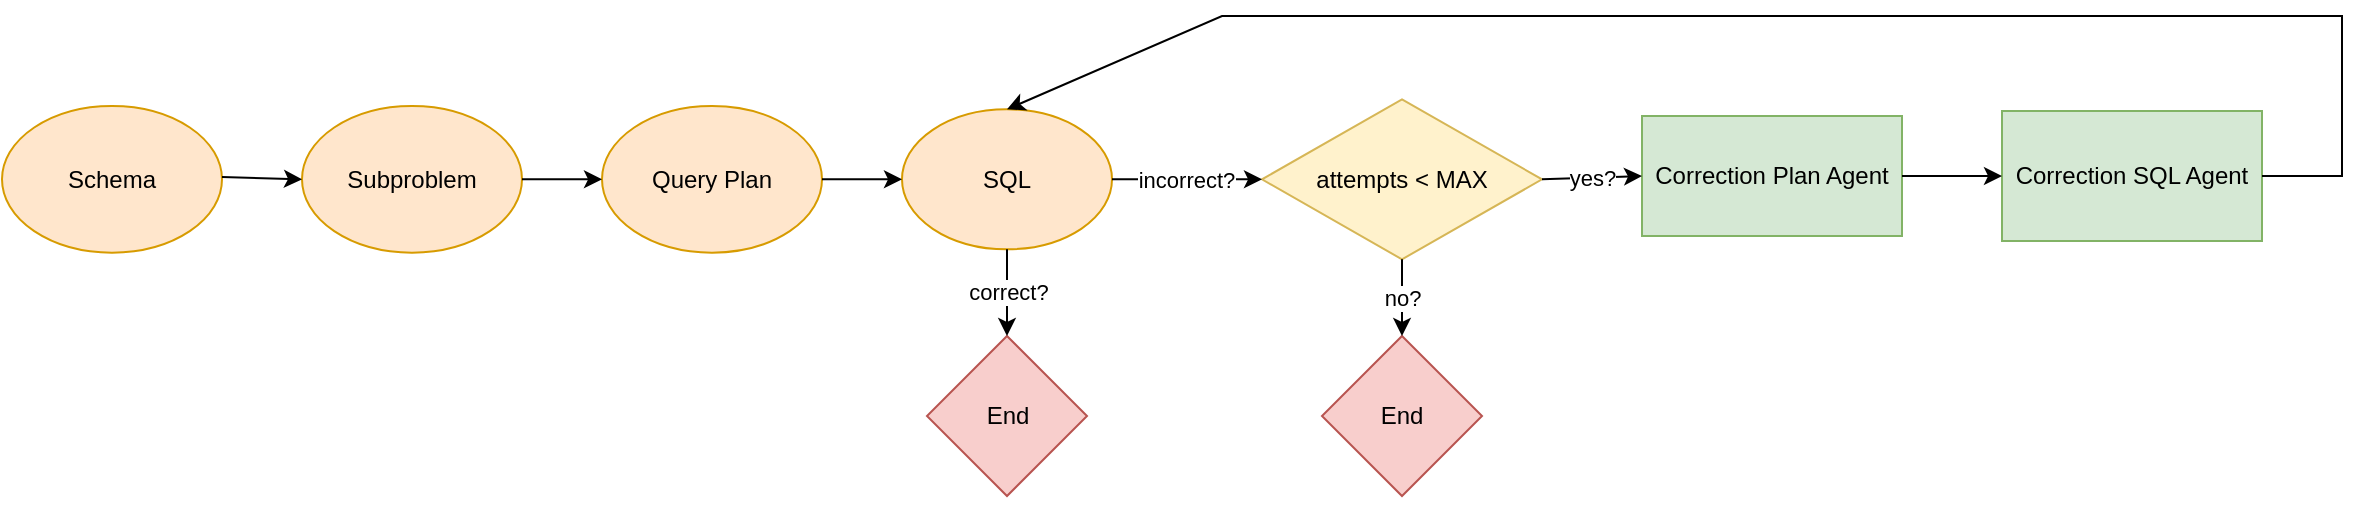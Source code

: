 <mxfile version="28.0.9">
  <diagram name="Page-1" id="KUHeG2YJhZGARFXUKpgu">
    <mxGraphModel dx="1678" dy="874" grid="1" gridSize="10" guides="1" tooltips="1" connect="1" arrows="1" fold="1" page="1" pageScale="1" pageWidth="827" pageHeight="1169" math="0" shadow="0">
      <root>
        <mxCell id="0" />
        <mxCell id="1" parent="0" />
        <mxCell id="A5hMh4T1yK6n7D5G-u22" value="Schema" style="ellipse;whiteSpace=wrap;html=1;aspect=fixed;fillColor=#ffe6cc;strokeColor=#d79b00;" vertex="1" parent="1">
          <mxGeometry x="200" y="155.0" width="110" height="73.33" as="geometry" />
        </mxCell>
        <mxCell id="A5hMh4T1yK6n7D5G-u24" value="Subproblem" style="ellipse;whiteSpace=wrap;html=1;aspect=fixed;fillColor=#ffe6cc;strokeColor=#d79b00;" vertex="1" parent="1">
          <mxGeometry x="350" y="155" width="110" height="73.33" as="geometry" />
        </mxCell>
        <mxCell id="A5hMh4T1yK6n7D5G-u25" value="Query Plan" style="ellipse;whiteSpace=wrap;html=1;aspect=fixed;fillColor=#ffe6cc;strokeColor=#d79b00;" vertex="1" parent="1">
          <mxGeometry x="500" y="155" width="110" height="73.33" as="geometry" />
        </mxCell>
        <mxCell id="A5hMh4T1yK6n7D5G-u26" value="SQL" style="ellipse;whiteSpace=wrap;html=1;aspect=fixed;fillColor=#ffe6cc;strokeColor=#d79b00;" vertex="1" parent="1">
          <mxGeometry x="650" y="156.66" width="105" height="70" as="geometry" />
        </mxCell>
        <mxCell id="A5hMh4T1yK6n7D5G-u28" value="" style="endArrow=classic;html=1;rounded=0;entryX=0;entryY=0.5;entryDx=0;entryDy=0;" edge="1" parent="1" target="A5hMh4T1yK6n7D5G-u24">
          <mxGeometry width="50" height="50" relative="1" as="geometry">
            <mxPoint x="309.994" y="190.56" as="sourcePoint" />
            <mxPoint x="400" y="190" as="targetPoint" />
          </mxGeometry>
        </mxCell>
        <mxCell id="A5hMh4T1yK6n7D5G-u29" value="" style="endArrow=classic;html=1;rounded=0;entryX=0;entryY=0.5;entryDx=0;entryDy=0;" edge="1" parent="1" source="A5hMh4T1yK6n7D5G-u24" target="A5hMh4T1yK6n7D5G-u25">
          <mxGeometry width="50" height="50" relative="1" as="geometry">
            <mxPoint x="530" y="190" as="sourcePoint" />
            <mxPoint x="580" y="190" as="targetPoint" />
          </mxGeometry>
        </mxCell>
        <mxCell id="A5hMh4T1yK6n7D5G-u30" value="" style="endArrow=classic;html=1;rounded=0;entryX=0;entryY=0.5;entryDx=0;entryDy=0;" edge="1" parent="1" source="A5hMh4T1yK6n7D5G-u25" target="A5hMh4T1yK6n7D5G-u26">
          <mxGeometry width="50" height="50" relative="1" as="geometry">
            <mxPoint x="710" y="190" as="sourcePoint" />
            <mxPoint x="760" y="190" as="targetPoint" />
          </mxGeometry>
        </mxCell>
        <mxCell id="A5hMh4T1yK6n7D5G-u31" value="End" style="rhombus;whiteSpace=wrap;html=1;fillColor=#f8cecc;strokeColor=#b85450;" vertex="1" parent="1">
          <mxGeometry x="662.5" y="270" width="80" height="80" as="geometry" />
        </mxCell>
        <mxCell id="A5hMh4T1yK6n7D5G-u32" value="correct?" style="endArrow=classic;html=1;rounded=0;exitX=0.5;exitY=1;exitDx=0;exitDy=0;entryX=0.5;entryY=0;entryDx=0;entryDy=0;" edge="1" parent="1" source="A5hMh4T1yK6n7D5G-u26" target="A5hMh4T1yK6n7D5G-u31">
          <mxGeometry width="50" height="50" relative="1" as="geometry">
            <mxPoint x="820" y="240" as="sourcePoint" />
            <mxPoint x="870" y="290" as="targetPoint" />
          </mxGeometry>
        </mxCell>
        <mxCell id="A5hMh4T1yK6n7D5G-u33" value="attempts &amp;lt; MAX" style="rhombus;whiteSpace=wrap;html=1;fillColor=#fff2cc;strokeColor=#d6b656;" vertex="1" parent="1">
          <mxGeometry x="830" y="151.67" width="140" height="80" as="geometry" />
        </mxCell>
        <mxCell id="A5hMh4T1yK6n7D5G-u34" value="incorrect?" style="endArrow=classic;html=1;rounded=0;exitX=1;exitY=0.5;exitDx=0;exitDy=0;entryX=0;entryY=0.5;entryDx=0;entryDy=0;" edge="1" parent="1" source="A5hMh4T1yK6n7D5G-u26" target="A5hMh4T1yK6n7D5G-u33">
          <mxGeometry width="50" height="50" relative="1" as="geometry">
            <mxPoint x="890" y="190" as="sourcePoint" />
            <mxPoint x="940" y="190" as="targetPoint" />
          </mxGeometry>
        </mxCell>
        <mxCell id="A5hMh4T1yK6n7D5G-u35" value="End" style="rhombus;whiteSpace=wrap;html=1;fillColor=#f8cecc;strokeColor=#b85450;" vertex="1" parent="1">
          <mxGeometry x="860" y="270" width="80" height="80" as="geometry" />
        </mxCell>
        <mxCell id="A5hMh4T1yK6n7D5G-u36" value="no?" style="endArrow=classic;html=1;rounded=0;exitX=0.5;exitY=1;exitDx=0;exitDy=0;entryX=0.5;entryY=0;entryDx=0;entryDy=0;" edge="1" parent="1" source="A5hMh4T1yK6n7D5G-u33" target="A5hMh4T1yK6n7D5G-u35">
          <mxGeometry width="50" height="50" relative="1" as="geometry">
            <mxPoint x="1010" y="250" as="sourcePoint" />
            <mxPoint x="1010" y="320" as="targetPoint" />
          </mxGeometry>
        </mxCell>
        <mxCell id="A5hMh4T1yK6n7D5G-u37" value="Correction Plan Agent" style="rounded=0;whiteSpace=wrap;html=1;fillColor=#d5e8d4;strokeColor=#82b366;" vertex="1" parent="1">
          <mxGeometry x="1020" y="160" width="130" height="60" as="geometry" />
        </mxCell>
        <mxCell id="A5hMh4T1yK6n7D5G-u38" value="yes?" style="endArrow=classic;html=1;rounded=0;exitX=1;exitY=0.5;exitDx=0;exitDy=0;entryX=0;entryY=0.5;entryDx=0;entryDy=0;" edge="1" parent="1" source="A5hMh4T1yK6n7D5G-u33" target="A5hMh4T1yK6n7D5G-u37">
          <mxGeometry width="50" height="50" relative="1" as="geometry">
            <mxPoint x="1090" y="190" as="sourcePoint" />
            <mxPoint x="1140" y="190" as="targetPoint" />
          </mxGeometry>
        </mxCell>
        <mxCell id="A5hMh4T1yK6n7D5G-u39" value="Correction SQL Agent" style="rounded=0;whiteSpace=wrap;html=1;fillColor=#d5e8d4;strokeColor=#82b366;" vertex="1" parent="1">
          <mxGeometry x="1200" y="157.5" width="130" height="65" as="geometry" />
        </mxCell>
        <mxCell id="A5hMh4T1yK6n7D5G-u40" value="" style="endArrow=classic;html=1;rounded=0;exitX=1;exitY=0.5;exitDx=0;exitDy=0;entryX=0;entryY=0.5;entryDx=0;entryDy=0;" edge="1" parent="1" source="A5hMh4T1yK6n7D5G-u37" target="A5hMh4T1yK6n7D5G-u39">
          <mxGeometry width="50" height="50" relative="1" as="geometry">
            <mxPoint x="1290" y="190" as="sourcePoint" />
            <mxPoint x="1340" y="190" as="targetPoint" />
          </mxGeometry>
        </mxCell>
        <mxCell id="A5hMh4T1yK6n7D5G-u41" value="" style="endArrow=classic;html=1;rounded=0;exitX=1;exitY=0.5;exitDx=0;exitDy=0;entryX=0.5;entryY=0;entryDx=0;entryDy=0;" edge="1" parent="1" source="A5hMh4T1yK6n7D5G-u39" target="A5hMh4T1yK6n7D5G-u26">
          <mxGeometry width="50" height="50" relative="1" as="geometry">
            <mxPoint x="1490" y="190" as="sourcePoint" />
            <mxPoint x="820" y="140" as="targetPoint" />
            <Array as="points">
              <mxPoint x="1370" y="190" />
              <mxPoint x="1370" y="150" />
              <mxPoint x="1370" y="110" />
              <mxPoint x="810" y="110" />
            </Array>
          </mxGeometry>
        </mxCell>
        <mxCell id="Dt2Pq7TiJWF1IqFh8Ku9-1" style="edgeStyle=orthogonalEdgeStyle;rounded=0;orthogonalLoop=1;jettySize=auto;html=1;exitX=0.5;exitY=1;exitDx=0;exitDy=0;" edge="1" parent="1" source="A5hMh4T1yK6n7D5G-u35" target="A5hMh4T1yK6n7D5G-u35">
          <mxGeometry relative="1" as="geometry" />
        </mxCell>
      </root>
    </mxGraphModel>
  </diagram>
</mxfile>

